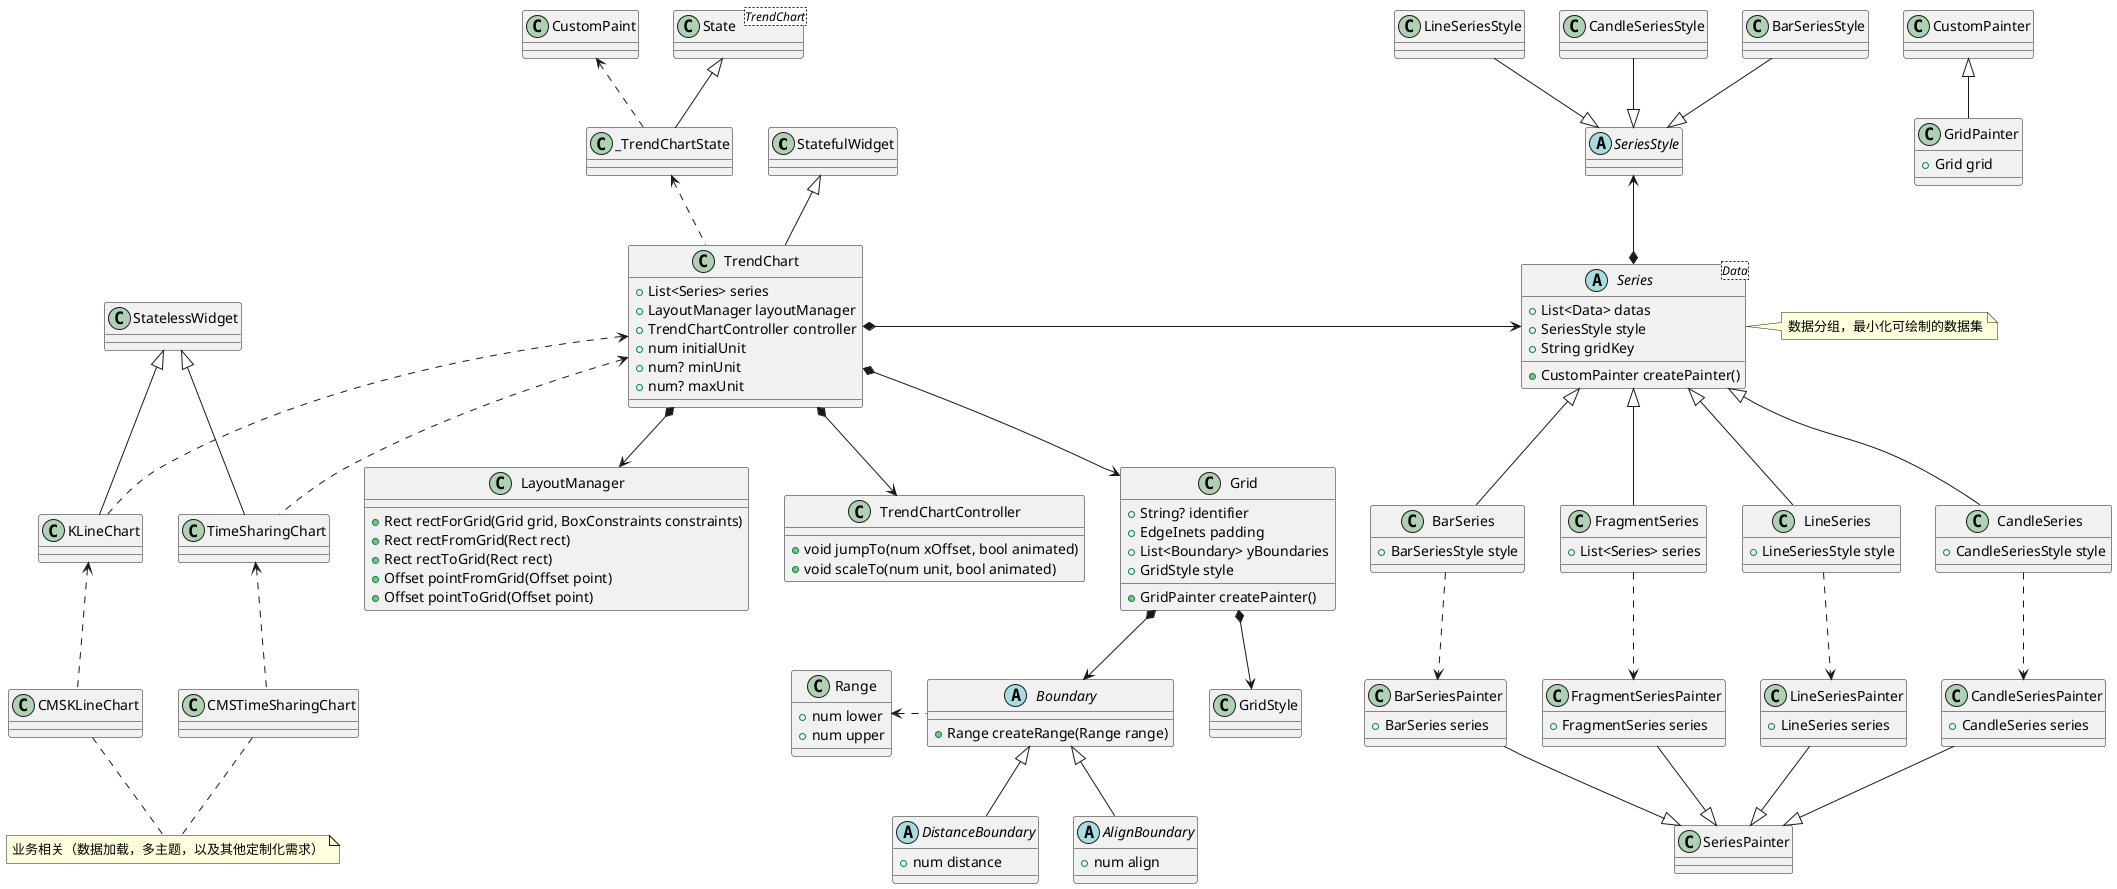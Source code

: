 @startuml Test
StatefulWidget <|-- TrendChart

StatelessWidget <|-- TimeSharingChart
StatelessWidget <|-- KLineChart
TrendChart <.. TimeSharingChart
TrendChart <.. KLineChart

KLineChart <.. CMSKLineChart
TimeSharingChart <.. CMSTimeSharingChart
note "业务相关（数据加载，多主题，以及其他定制化需求）" as N1
CMSKLineChart .. N1
CMSTimeSharingChart .. N1

'note left of TrendChart: 趋势图，K线及分时图的核心组件
class TrendChart {
    +List<Series> series
    +LayoutManager layoutManager
    +TrendChartController controller
    +num initialUnit
    +num? minUnit
    +num? maxUnit
}

State <|-- _TrendChartState 
class State <TrendChart>

_TrendChartState <.. TrendChart
CustomPaint <.. _TrendChartState

TrendChart *--> LayoutManager
TrendChart *--> TrendChartController
TrendChart *-> Series

!startsub TrendChartController
class TrendChartController {
    +void jumpTo(num xOffset, bool animated)
    +void scaleTo(num unit, bool animated)
}
!endsub

class LayoutManager {
    +Rect rectForGrid(Grid grid, BoxConstraints constraints)
    +Rect rectFromGrid(Rect rect)
    +Rect rectToGrid(Rect rect)
    +Offset pointFromGrid(Offset point)
    +Offset pointToGrid(Offset point)
}

abstract Series <Data> {
    +List<Data> datas
    +SeriesStyle style
    +String gridKey
    +CustomPainter createPainter()
} 
note right: 数据分组，最小化可绘制的数据集
abstract SeriesStyle

Series <|-- LineSeries 
Series <|-- CandleSeries
Series <|-- BarSeries
Series <|-- FragmentSeries

LineSeriesPainter --|> SeriesPainter 
CandleSeriesPainter --|> SeriesPainter 
BarSeriesPainter --|> SeriesPainter 
FragmentSeriesPainter --|> SeriesPainter 

LineSeries ..> LineSeriesPainter
CandleSeries ..> CandleSeriesPainter
BarSeries ..> BarSeriesPainter
FragmentSeries ..> FragmentSeriesPainter

class LineSeriesPainter {
    +LineSeries series
}

class CandleSeriesPainter {
    +CandleSeries series
}

class BarSeriesPainter {
    +BarSeries series
}

class FragmentSeriesPainter {
    +FragmentSeries series
}

class FragmentSeries {
    +List<Series> series
}

class LineSeries {
    +LineSeriesStyle style
}

class CandleSeries {
    +CandleSeriesStyle style
}

class BarSeries {
    +BarSeriesStyle style
}

LineSeriesStyle --|> SeriesStyle 
CandleSeriesStyle --|> SeriesStyle 
BarSeriesStyle --|> SeriesStyle 

SeriesStyle <--* Series 

' note bottom of LineSeries: 线形图，指标线，分时线
' note bottom of CandleSeries: 蜡烛图
' note bottom of BarSeries: 柱状图
' note bottom of FragmentSeries: 数据集分组，将若干数据集并行显示（eg: 五日分时）

class Range {
    +num lower
    +num upper
}

abstract Boundary {
    +Range createRange(Range range)
}

Range <. Boundary

abstract DistanceBoundary {
    +num distance
}

abstract AlignBoundary {
    +num align
}

Boundary <|-- DistanceBoundary
Boundary <|-- AlignBoundary

class Grid {
    +String? identifier
    +EdgeInets padding
    +List<Boundary> yBoundaries
    +GridStyle style
    +GridPainter createPainter()
}
Grid *--> GridStyle
Boundary -[hidden]> GridStyle

class GridPainter {
    +Grid grid
}
CustomPainter <|-- GridPainter

Grid *--> Boundary
TrendChart *--> Grid
@enduml
